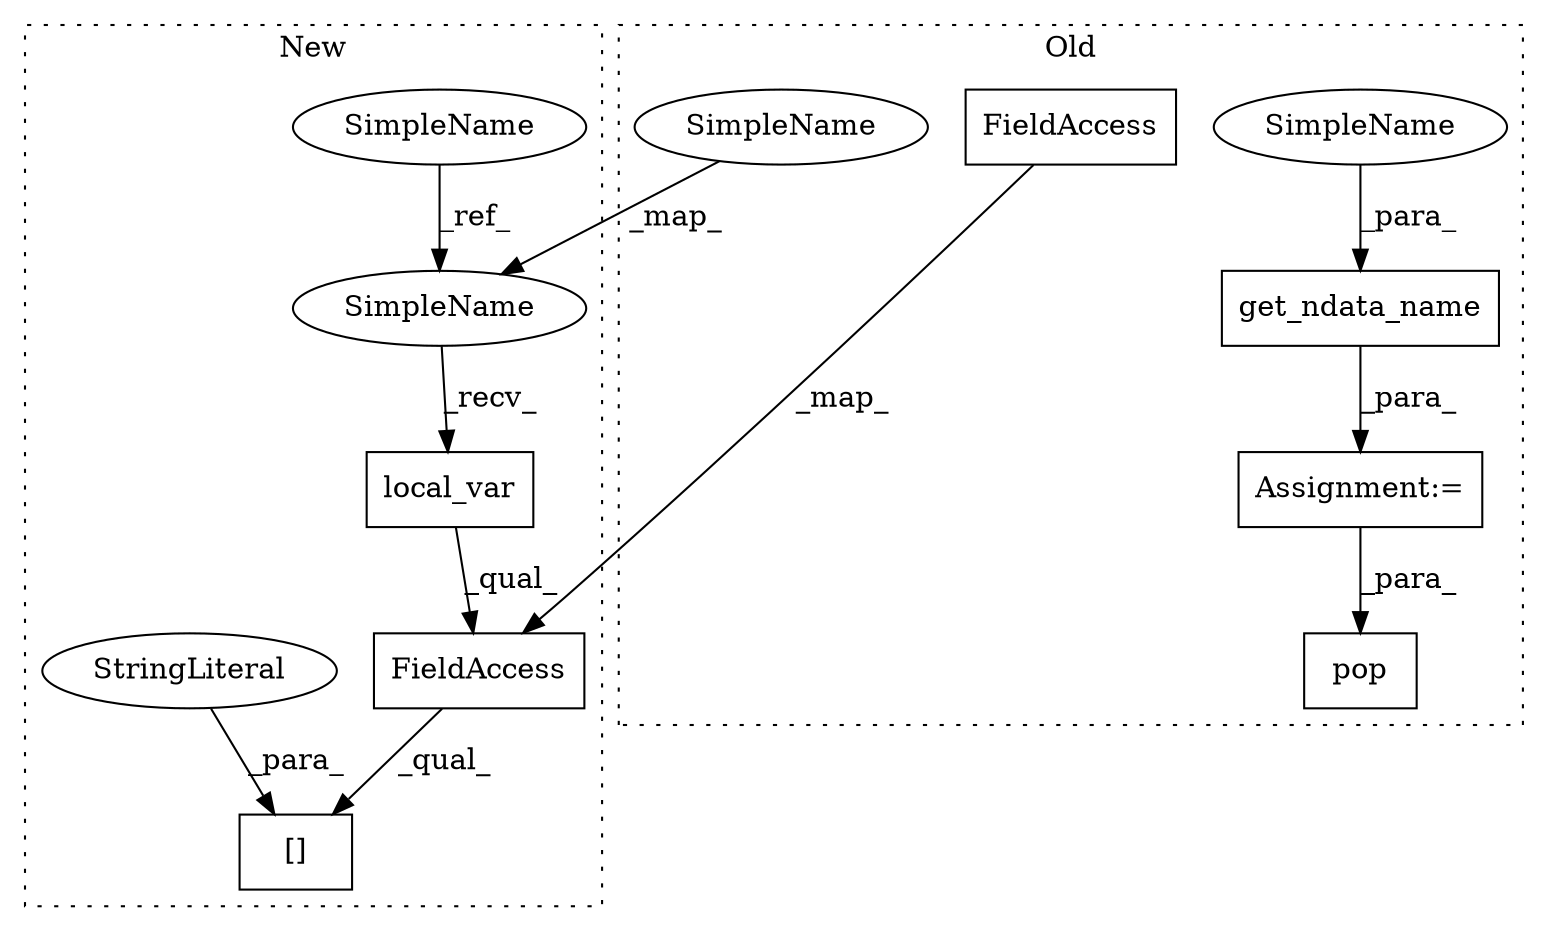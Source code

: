 digraph G {
subgraph cluster0 {
1 [label="pop" a="32" s="935,947" l="4,1" shape="box"];
3 [label="get_ndata_name" a="32" s="456,478" l="15,1" shape="box"];
4 [label="Assignment:=" a="7" s="449" l="1" shape="box"];
6 [label="FieldAccess" a="22" s="958" l="7" shape="box"];
11 [label="SimpleName" a="42" s="425" l="1" shape="ellipse"];
12 [label="SimpleName" a="42" s="471" l="1" shape="ellipse"];
label = "Old";
style="dotted";
}
subgraph cluster1 {
2 [label="local_var" a="32" s="338" l="11" shape="box"];
5 [label="SimpleName" a="42" s="288" l="1" shape="ellipse"];
7 [label="FieldAccess" a="22" s="687" l="7" shape="box"];
8 [label="[]" a="2" s="687,700" l="8,1" shape="box"];
9 [label="StringLiteral" a="45" s="695" l="5" shape="ellipse"];
10 [label="SimpleName" a="42" s="336" l="1" shape="ellipse"];
label = "New";
style="dotted";
}
2 -> 7 [label="_qual_"];
3 -> 4 [label="_para_"];
4 -> 1 [label="_para_"];
5 -> 10 [label="_ref_"];
6 -> 7 [label="_map_"];
7 -> 8 [label="_qual_"];
9 -> 8 [label="_para_"];
10 -> 2 [label="_recv_"];
11 -> 10 [label="_map_"];
12 -> 3 [label="_para_"];
}